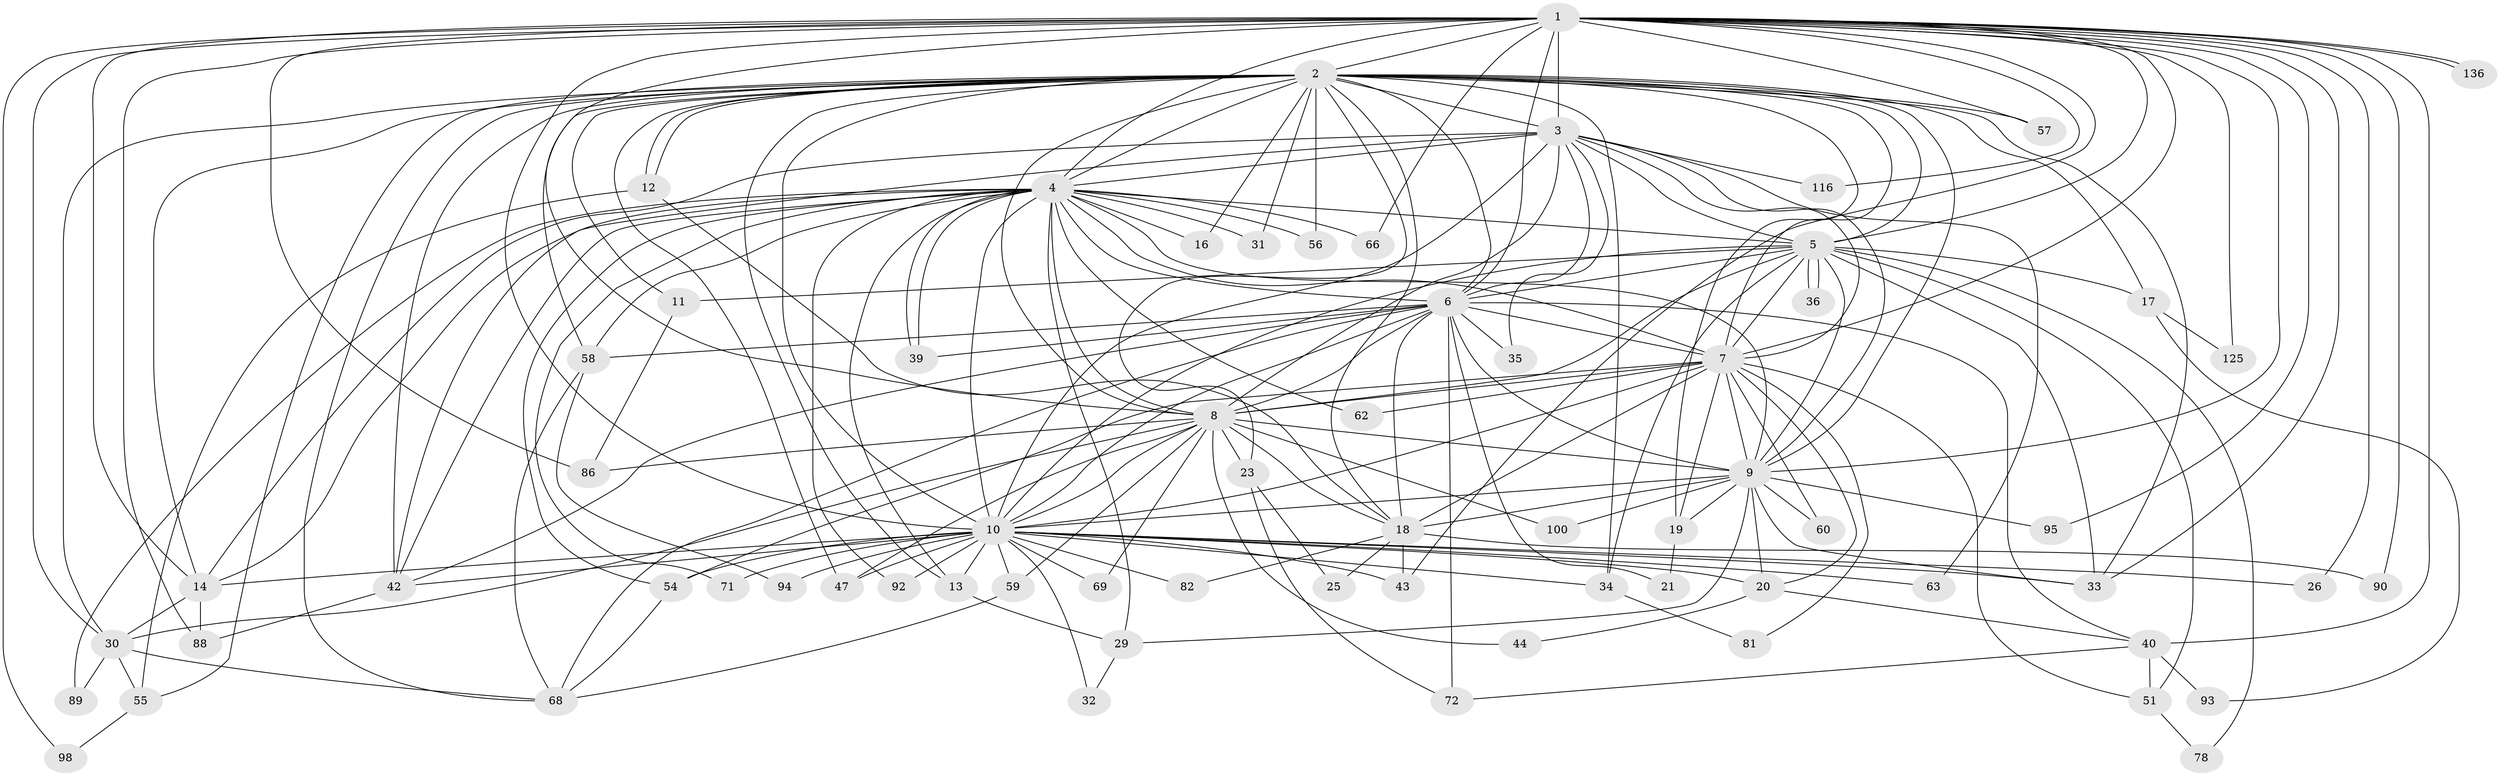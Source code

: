// original degree distribution, {31: 0.007352941176470588, 41: 0.007352941176470588, 17: 0.007352941176470588, 30: 0.007352941176470588, 19: 0.007352941176470588, 22: 0.014705882352941176, 20: 0.014705882352941176, 27: 0.007352941176470588, 3: 0.18382352941176472, 4: 0.09558823529411764, 5: 0.051470588235294115, 2: 0.5588235294117647, 6: 0.029411764705882353, 7: 0.007352941176470588}
// Generated by graph-tools (version 1.1) at 2025/13/03/09/25 04:13:52]
// undirected, 68 vertices, 196 edges
graph export_dot {
graph [start="1"]
  node [color=gray90,style=filled];
  1 [super="+15"];
  2 [super="+74+75+115+103+109+67+28+53+77"];
  3;
  4 [super="+96+112+131+70+24"];
  5;
  6;
  7;
  8 [super="+22+124+114"];
  9;
  10 [super="+61+76+46+107"];
  11;
  12;
  13;
  14 [super="+38"];
  16;
  17;
  18 [super="+130+27+48"];
  19 [super="+37"];
  20 [super="+83"];
  21;
  23;
  25;
  26;
  29 [super="+118"];
  30 [super="+117+49+80"];
  31 [super="+113"];
  32;
  33 [super="+122+52+65"];
  34 [super="+128"];
  35;
  36;
  39 [super="+64"];
  40 [super="+45+50"];
  42 [super="+119+120+121"];
  43;
  44;
  47 [super="+79"];
  51 [super="+84"];
  54 [super="+106"];
  55 [super="+123"];
  56 [super="+135"];
  57;
  58 [super="+85"];
  59 [super="+87"];
  60;
  62;
  63;
  66;
  68 [super="+126"];
  69;
  71;
  72 [super="+91"];
  78;
  81;
  82;
  86 [super="+129"];
  88;
  89;
  90;
  92;
  93;
  94;
  95;
  98;
  100;
  116;
  125;
  136;
  1 -- 2 [weight=4];
  1 -- 3;
  1 -- 4;
  1 -- 5 [weight=2];
  1 -- 6;
  1 -- 7;
  1 -- 8 [weight=3];
  1 -- 9;
  1 -- 10;
  1 -- 14;
  1 -- 26;
  1 -- 33;
  1 -- 40 [weight=2];
  1 -- 57;
  1 -- 66;
  1 -- 86;
  1 -- 88;
  1 -- 90;
  1 -- 95;
  1 -- 116;
  1 -- 125;
  1 -- 136;
  1 -- 136;
  1 -- 30;
  1 -- 98;
  1 -- 43;
  2 -- 3;
  2 -- 4;
  2 -- 5;
  2 -- 6 [weight=4];
  2 -- 7;
  2 -- 8 [weight=2];
  2 -- 9 [weight=2];
  2 -- 10 [weight=3];
  2 -- 11;
  2 -- 12;
  2 -- 12;
  2 -- 16;
  2 -- 17 [weight=2];
  2 -- 19;
  2 -- 23;
  2 -- 30 [weight=2];
  2 -- 31 [weight=2];
  2 -- 34;
  2 -- 47;
  2 -- 55;
  2 -- 56 [weight=2];
  2 -- 57;
  2 -- 33;
  2 -- 18 [weight=2];
  2 -- 13;
  2 -- 68;
  2 -- 42;
  2 -- 58;
  2 -- 14;
  3 -- 4 [weight=3];
  3 -- 5;
  3 -- 6;
  3 -- 7;
  3 -- 8;
  3 -- 9;
  3 -- 10 [weight=2];
  3 -- 14;
  3 -- 35;
  3 -- 42;
  3 -- 63;
  3 -- 116;
  4 -- 5;
  4 -- 6 [weight=2];
  4 -- 7;
  4 -- 8;
  4 -- 9;
  4 -- 10 [weight=3];
  4 -- 13;
  4 -- 16;
  4 -- 29;
  4 -- 31;
  4 -- 39;
  4 -- 39;
  4 -- 54;
  4 -- 56;
  4 -- 58;
  4 -- 62;
  4 -- 66;
  4 -- 71;
  4 -- 89;
  4 -- 92;
  4 -- 42;
  4 -- 14;
  5 -- 6;
  5 -- 7;
  5 -- 8;
  5 -- 9;
  5 -- 10 [weight=2];
  5 -- 11;
  5 -- 17;
  5 -- 34;
  5 -- 36;
  5 -- 36;
  5 -- 78;
  5 -- 33;
  5 -- 51;
  6 -- 7;
  6 -- 8;
  6 -- 9;
  6 -- 10;
  6 -- 21;
  6 -- 35;
  6 -- 40;
  6 -- 58;
  6 -- 68;
  6 -- 72;
  6 -- 42;
  6 -- 18;
  6 -- 39;
  7 -- 8 [weight=3];
  7 -- 9;
  7 -- 10;
  7 -- 51;
  7 -- 60;
  7 -- 62;
  7 -- 81;
  7 -- 19;
  7 -- 54;
  7 -- 18 [weight=2];
  7 -- 20;
  8 -- 9 [weight=2];
  8 -- 10;
  8 -- 18;
  8 -- 23;
  8 -- 44;
  8 -- 59;
  8 -- 69;
  8 -- 86;
  8 -- 100;
  8 -- 47;
  8 -- 30;
  9 -- 10;
  9 -- 18 [weight=2];
  9 -- 19;
  9 -- 20;
  9 -- 29;
  9 -- 33;
  9 -- 60;
  9 -- 95;
  9 -- 100;
  10 -- 13;
  10 -- 20;
  10 -- 26;
  10 -- 32;
  10 -- 54;
  10 -- 59;
  10 -- 69;
  10 -- 71;
  10 -- 82;
  10 -- 94;
  10 -- 63;
  10 -- 43;
  10 -- 34;
  10 -- 42;
  10 -- 92;
  10 -- 47;
  10 -- 14;
  10 -- 33;
  11 -- 86;
  12 -- 55;
  12 -- 18;
  13 -- 29;
  14 -- 30;
  14 -- 88;
  17 -- 93;
  17 -- 125;
  18 -- 25;
  18 -- 82;
  18 -- 90;
  18 -- 43;
  19 -- 21;
  20 -- 44;
  20 -- 40;
  23 -- 25;
  23 -- 72;
  29 -- 32;
  30 -- 89;
  30 -- 55;
  30 -- 68;
  34 -- 81;
  40 -- 72;
  40 -- 93;
  40 -- 51;
  42 -- 88 [weight=2];
  51 -- 78;
  54 -- 68;
  55 -- 98;
  58 -- 94;
  58 -- 68;
  59 -- 68;
}
